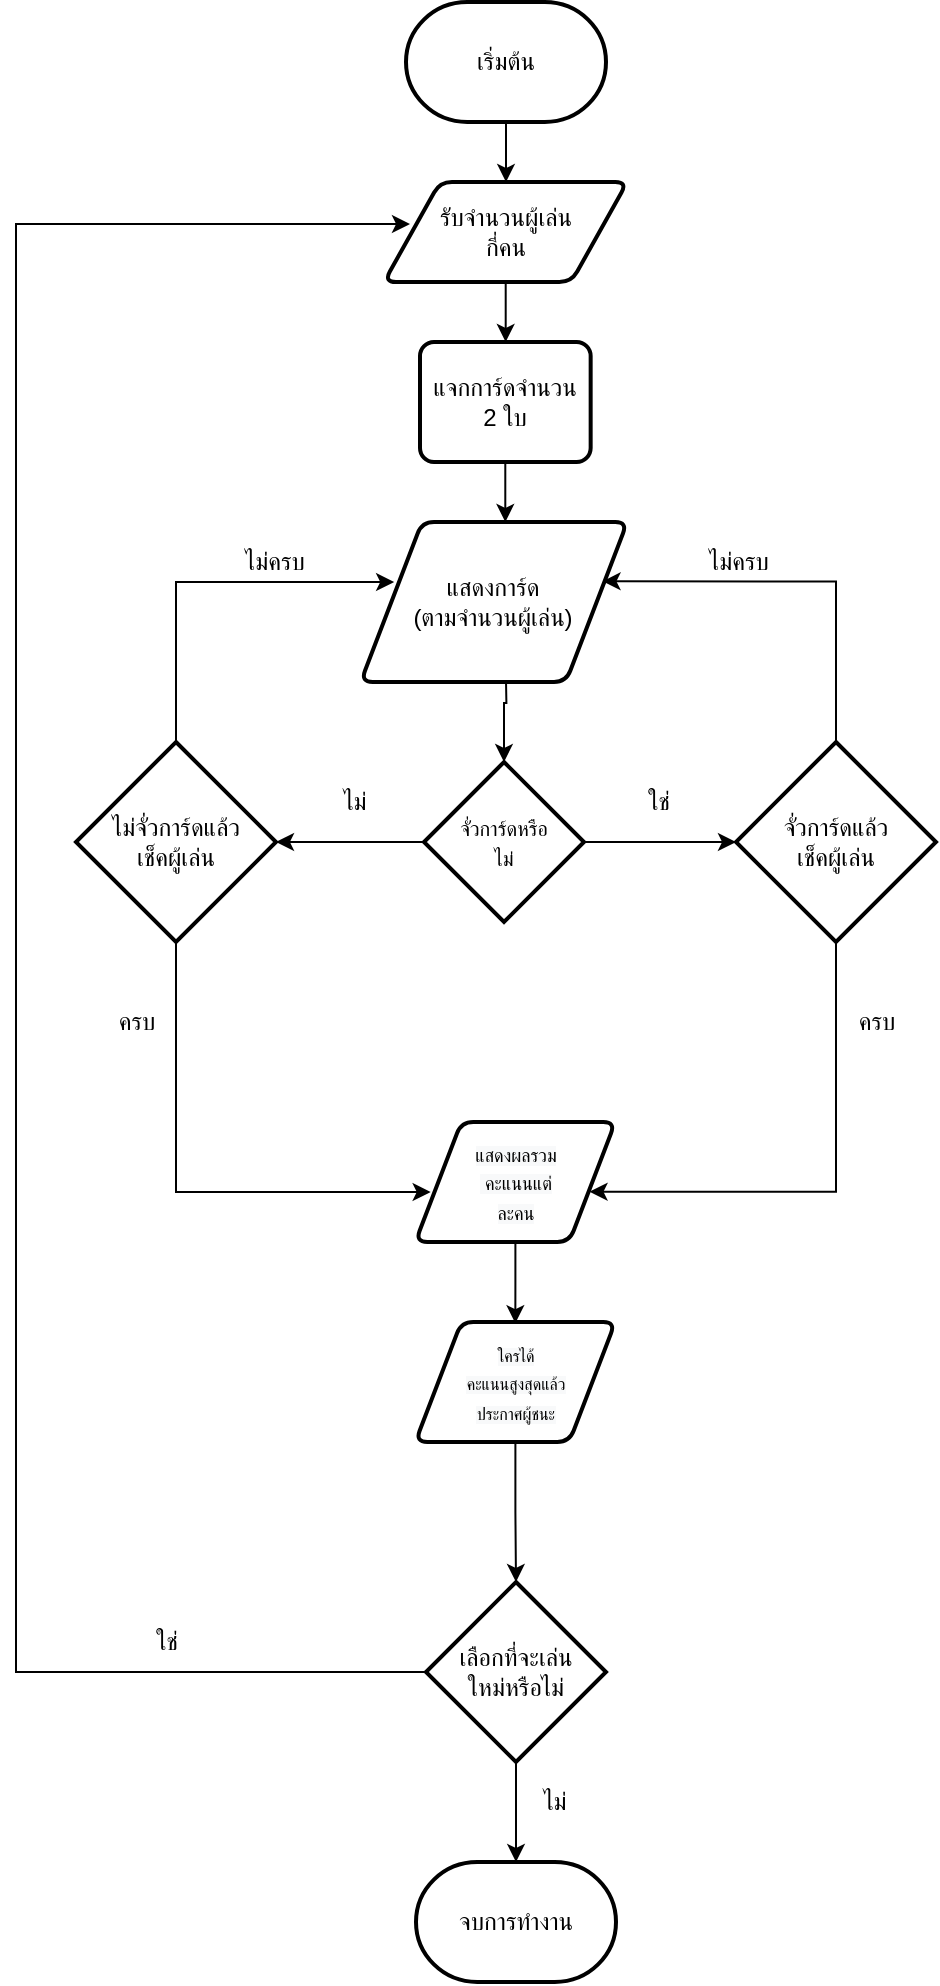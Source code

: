 <mxfile version="14.9.6" type="google"><diagram id="NSU61LdA2GOl4HPsQ61J" name="Page-1"><mxGraphModel dx="1185" dy="662" grid="1" gridSize="10" guides="1" tooltips="1" connect="1" arrows="1" fold="1" page="1" pageScale="1" pageWidth="827" pageHeight="1169" math="0" shadow="0"><root><mxCell id="0"/><mxCell id="1" parent="0"/><mxCell id="OBeiNKb8txNTW0HUdifc-2" style="edgeStyle=orthogonalEdgeStyle;rounded=0;orthogonalLoop=1;jettySize=auto;html=1;" parent="1" source="OBeiNKb8txNTW0HUdifc-1" edge="1"><mxGeometry relative="1" as="geometry"><mxPoint x="375" y="130" as="targetPoint"/></mxGeometry></mxCell><mxCell id="OBeiNKb8txNTW0HUdifc-1" value="เริ่มต้น" style="strokeWidth=2;html=1;shape=mxgraph.flowchart.terminator;whiteSpace=wrap;" parent="1" vertex="1"><mxGeometry x="325" y="40" width="100" height="60" as="geometry"/></mxCell><mxCell id="OBeiNKb8txNTW0HUdifc-4" style="edgeStyle=orthogonalEdgeStyle;rounded=0;orthogonalLoop=1;jettySize=auto;html=1;" parent="1" source="OBeiNKb8txNTW0HUdifc-3" edge="1"><mxGeometry relative="1" as="geometry"><mxPoint x="374.835" y="210" as="targetPoint"/></mxGeometry></mxCell><mxCell id="OBeiNKb8txNTW0HUdifc-3" value="รับจำนวนผู้เล่น&lt;br&gt;กี่คน" style="shape=parallelogram;html=1;strokeWidth=2;perimeter=parallelogramPerimeter;whiteSpace=wrap;rounded=1;arcSize=12;size=0.23;" parent="1" vertex="1"><mxGeometry x="314" y="130" width="121.67" height="50" as="geometry"/></mxCell><mxCell id="OBeiNKb8txNTW0HUdifc-6" style="edgeStyle=orthogonalEdgeStyle;rounded=0;orthogonalLoop=1;jettySize=auto;html=1;" parent="1" source="OBeiNKb8txNTW0HUdifc-5" edge="1"><mxGeometry relative="1" as="geometry"><mxPoint x="374.665" y="300" as="targetPoint"/></mxGeometry></mxCell><mxCell id="OBeiNKb8txNTW0HUdifc-5" value="แจกการ์ดจำนวน&lt;br&gt;2 ใบ" style="rounded=1;whiteSpace=wrap;html=1;absoluteArcSize=1;arcSize=14;strokeWidth=2;" parent="1" vertex="1"><mxGeometry x="332" y="210" width="85.33" height="60" as="geometry"/></mxCell><mxCell id="OBeiNKb8txNTW0HUdifc-47" style="edgeStyle=orthogonalEdgeStyle;rounded=0;orthogonalLoop=1;jettySize=auto;html=1;entryX=0.5;entryY=0;entryDx=0;entryDy=0;entryPerimeter=0;" parent="1" target="OBeiNKb8txNTW0HUdifc-8" edge="1"><mxGeometry relative="1" as="geometry"><mxPoint x="374.667" y="360.0" as="sourcePoint"/></mxGeometry></mxCell><mxCell id="OBeiNKb8txNTW0HUdifc-73" style="edgeStyle=orthogonalEdgeStyle;rounded=0;orthogonalLoop=1;jettySize=auto;html=1;entryX=1;entryY=0.5;entryDx=0;entryDy=0;entryPerimeter=0;" parent="1" source="OBeiNKb8txNTW0HUdifc-8" target="OBeiNKb8txNTW0HUdifc-68" edge="1"><mxGeometry relative="1" as="geometry"/></mxCell><mxCell id="OBeiNKb8txNTW0HUdifc-78" style="edgeStyle=orthogonalEdgeStyle;rounded=0;orthogonalLoop=1;jettySize=auto;html=1;entryX=0;entryY=0.5;entryDx=0;entryDy=0;entryPerimeter=0;" parent="1" source="OBeiNKb8txNTW0HUdifc-8" target="OBeiNKb8txNTW0HUdifc-67" edge="1"><mxGeometry relative="1" as="geometry"/></mxCell><mxCell id="OBeiNKb8txNTW0HUdifc-8" value="&lt;font size=&quot;1&quot;&gt;จั่วการ์ดหรือ&lt;br&gt;ไม่&lt;br&gt;&lt;/font&gt;" style="strokeWidth=2;html=1;shape=mxgraph.flowchart.decision;whiteSpace=wrap;" parent="1" vertex="1"><mxGeometry x="334.0" y="420" width="80" height="80" as="geometry"/></mxCell><mxCell id="OBeiNKb8txNTW0HUdifc-15" value="ใช่" style="text;html=1;align=center;verticalAlign=middle;resizable=0;points=[];autosize=1;strokeColor=none;" parent="1" vertex="1"><mxGeometry x="435.67" y="430" width="30" height="20" as="geometry"/></mxCell><mxCell id="OBeiNKb8txNTW0HUdifc-19" value="ไม่" style="text;html=1;align=center;verticalAlign=middle;resizable=0;points=[];autosize=1;strokeColor=none;" parent="1" vertex="1"><mxGeometry x="284" y="430" width="30" height="20" as="geometry"/></mxCell><mxCell id="OBeiNKb8txNTW0HUdifc-56" style="edgeStyle=orthogonalEdgeStyle;rounded=0;orthogonalLoop=1;jettySize=auto;html=1;" parent="1" source="OBeiNKb8txNTW0HUdifc-39" edge="1"><mxGeometry relative="1" as="geometry"><mxPoint x="327" y="151" as="targetPoint"/><Array as="points"><mxPoint x="130" y="875"/><mxPoint x="130" y="151"/></Array></mxGeometry></mxCell><mxCell id="OBeiNKb8txNTW0HUdifc-88" value="" style="edgeStyle=orthogonalEdgeStyle;rounded=0;orthogonalLoop=1;jettySize=auto;html=1;" parent="1" source="OBeiNKb8txNTW0HUdifc-39" target="OBeiNKb8txNTW0HUdifc-43" edge="1"><mxGeometry relative="1" as="geometry"/></mxCell><mxCell id="OBeiNKb8txNTW0HUdifc-39" value="เลือกที่จะเล่น&lt;br&gt;ใหม่หรือไม่" style="strokeWidth=2;html=1;shape=mxgraph.flowchart.decision;whiteSpace=wrap;" parent="1" vertex="1"><mxGeometry x="335.0" y="830" width="90" height="90" as="geometry"/></mxCell><mxCell id="OBeiNKb8txNTW0HUdifc-43" value="จบการทำงาน" style="strokeWidth=2;html=1;shape=mxgraph.flowchart.terminator;whiteSpace=wrap;" parent="1" vertex="1"><mxGeometry x="330" y="970" width="100" height="60" as="geometry"/></mxCell><mxCell id="OBeiNKb8txNTW0HUdifc-57" value="ใช่" style="text;html=1;align=center;verticalAlign=middle;resizable=0;points=[];autosize=1;strokeColor=none;" parent="1" vertex="1"><mxGeometry x="190" y="850" width="30" height="20" as="geometry"/></mxCell><mxCell id="OBeiNKb8txNTW0HUdifc-58" value="ไม่" style="text;html=1;align=center;verticalAlign=middle;resizable=0;points=[];autosize=1;strokeColor=none;" parent="1" vertex="1"><mxGeometry x="384" y="930" width="30" height="20" as="geometry"/></mxCell><mxCell id="OBeiNKb8txNTW0HUdifc-74" style="edgeStyle=orthogonalEdgeStyle;rounded=0;orthogonalLoop=1;jettySize=auto;html=1;entryX=0.907;entryY=0.371;entryDx=0;entryDy=0;entryPerimeter=0;" parent="1" source="OBeiNKb8txNTW0HUdifc-67" target="OBeiNKb8txNTW0HUdifc-81" edge="1"><mxGeometry relative="1" as="geometry"><mxPoint x="430.27" y="330.0" as="targetPoint"/><Array as="points"><mxPoint x="540" y="330"/></Array></mxGeometry></mxCell><mxCell id="OBeiNKb8txNTW0HUdifc-77" style="edgeStyle=orthogonalEdgeStyle;rounded=0;orthogonalLoop=1;jettySize=auto;html=1;entryX=0.871;entryY=0.581;entryDx=0;entryDy=0;entryPerimeter=0;" parent="1" source="OBeiNKb8txNTW0HUdifc-67" edge="1" target="OBeiNKb8txNTW0HUdifc-82"><mxGeometry relative="1" as="geometry"><mxPoint x="420.67" y="635" as="targetPoint"/><Array as="points"><mxPoint x="540" y="635"/></Array></mxGeometry></mxCell><mxCell id="OBeiNKb8txNTW0HUdifc-67" value="จั่วการ์ดแล้ว&lt;br&gt;เช็คผู้เล่น" style="strokeWidth=2;html=1;shape=mxgraph.flowchart.decision;whiteSpace=wrap;" parent="1" vertex="1"><mxGeometry x="490" y="410" width="100" height="100" as="geometry"/></mxCell><mxCell id="OBeiNKb8txNTW0HUdifc-70" style="edgeStyle=orthogonalEdgeStyle;rounded=0;orthogonalLoop=1;jettySize=auto;html=1;entryX=0;entryY=0.5;entryDx=0;entryDy=0;entryPerimeter=0;" parent="1" source="OBeiNKb8txNTW0HUdifc-68" edge="1"><mxGeometry relative="1" as="geometry"><mxPoint x="319.07" y="330.0" as="targetPoint"/><Array as="points"><mxPoint x="210" y="330"/></Array></mxGeometry></mxCell><mxCell id="OBeiNKb8txNTW0HUdifc-72" style="edgeStyle=orthogonalEdgeStyle;rounded=0;orthogonalLoop=1;jettySize=auto;html=1;entryX=0;entryY=0.5;entryDx=0;entryDy=0;entryPerimeter=0;" parent="1" source="OBeiNKb8txNTW0HUdifc-68" edge="1"><mxGeometry relative="1" as="geometry"><mxPoint x="337.34" y="635" as="targetPoint"/><Array as="points"><mxPoint x="210" y="635"/></Array></mxGeometry></mxCell><mxCell id="OBeiNKb8txNTW0HUdifc-68" value="ไม่จั่วการ์ดแล้ว&lt;br&gt;เช็คผู้เล่น" style="strokeWidth=2;html=1;shape=mxgraph.flowchart.decision;whiteSpace=wrap;" parent="1" vertex="1"><mxGeometry x="160" y="410" width="100" height="100" as="geometry"/></mxCell><mxCell id="OBeiNKb8txNTW0HUdifc-71" value="ไม่ครบ" style="text;html=1;align=center;verticalAlign=middle;resizable=0;points=[];autosize=1;strokeColor=none;" parent="1" vertex="1"><mxGeometry x="234" y="310" width="50" height="20" as="geometry"/></mxCell><mxCell id="OBeiNKb8txNTW0HUdifc-75" value="ไม่ครบ" style="text;html=1;align=center;verticalAlign=middle;resizable=0;points=[];autosize=1;strokeColor=none;" parent="1" vertex="1"><mxGeometry x="465.67" y="310" width="50" height="20" as="geometry"/></mxCell><mxCell id="OBeiNKb8txNTW0HUdifc-76" value="ครบ" style="text;html=1;align=center;verticalAlign=middle;resizable=0;points=[];autosize=1;strokeColor=none;" parent="1" vertex="1"><mxGeometry x="170" y="540" width="40" height="20" as="geometry"/></mxCell><mxCell id="OBeiNKb8txNTW0HUdifc-79" value="ครบ" style="text;html=1;align=center;verticalAlign=middle;resizable=0;points=[];autosize=1;strokeColor=none;" parent="1" vertex="1"><mxGeometry x="540" y="540" width="40" height="20" as="geometry"/></mxCell><mxCell id="OBeiNKb8txNTW0HUdifc-81" value="&lt;span&gt;แสดงการ์ด&lt;/span&gt;&lt;br&gt;&lt;span&gt;(ตามจำนวนผู้เล่น)&lt;/span&gt;" style="shape=parallelogram;html=1;strokeWidth=2;perimeter=parallelogramPerimeter;whiteSpace=wrap;rounded=1;arcSize=12;size=0.23;" parent="1" vertex="1"><mxGeometry x="302.34" y="300" width="133.33" height="80" as="geometry"/></mxCell><mxCell id="OBeiNKb8txNTW0HUdifc-85" style="edgeStyle=orthogonalEdgeStyle;rounded=0;orthogonalLoop=1;jettySize=auto;html=1;entryX=0.55;entryY=0.01;entryDx=0;entryDy=0;entryPerimeter=0;" parent="1" source="OBeiNKb8txNTW0HUdifc-82" edge="1"><mxGeometry relative="1" as="geometry"><mxPoint x="379.67" y="700.6" as="targetPoint"/></mxGeometry></mxCell><mxCell id="OBeiNKb8txNTW0HUdifc-82" value="&#10;&#10;&lt;span style=&quot;color: rgb(0, 0, 0); font-family: helvetica; font-size: 9px; font-style: normal; font-weight: 400; letter-spacing: normal; text-align: center; text-indent: 0px; text-transform: none; word-spacing: 0px; background-color: rgb(248, 249, 250); display: inline; float: none;&quot;&gt;แสดงผลรวม&lt;/span&gt;&lt;br style=&quot;color: rgb(0, 0, 0); font-family: helvetica; font-size: 9px; font-style: normal; font-weight: 400; letter-spacing: normal; text-align: center; text-indent: 0px; text-transform: none; word-spacing: 0px; background-color: rgb(248, 249, 250);&quot;&gt;&lt;span style=&quot;color: rgb(0, 0, 0); font-family: helvetica; font-size: 9px; font-style: normal; font-weight: 400; letter-spacing: normal; text-align: center; text-indent: 0px; text-transform: none; word-spacing: 0px; background-color: rgb(248, 249, 250); display: inline; float: none;&quot;&gt;&amp;nbsp;คะแนนแต่&lt;/span&gt;&lt;br style=&quot;color: rgb(0, 0, 0); font-family: helvetica; font-size: 9px; font-style: normal; font-weight: 400; letter-spacing: normal; text-align: center; text-indent: 0px; text-transform: none; word-spacing: 0px; background-color: rgb(248, 249, 250);&quot;&gt;&lt;span style=&quot;color: rgb(0, 0, 0); font-family: helvetica; font-size: 9px; font-style: normal; font-weight: 400; letter-spacing: normal; text-align: center; text-indent: 0px; text-transform: none; word-spacing: 0px; background-color: rgb(248, 249, 250); display: inline; float: none;&quot;&gt;ละคน&lt;/span&gt;&#10;&#10;" style="shape=parallelogram;html=1;strokeWidth=2;perimeter=parallelogramPerimeter;whiteSpace=wrap;rounded=1;arcSize=12;size=0.23;" parent="1" vertex="1"><mxGeometry x="329.67" y="600" width="100" height="60" as="geometry"/></mxCell><mxCell id="OBeiNKb8txNTW0HUdifc-87" value="" style="edgeStyle=orthogonalEdgeStyle;rounded=0;orthogonalLoop=1;jettySize=auto;html=1;" parent="1" source="OBeiNKb8txNTW0HUdifc-83" target="OBeiNKb8txNTW0HUdifc-39" edge="1"><mxGeometry relative="1" as="geometry"/></mxCell><mxCell id="OBeiNKb8txNTW0HUdifc-83" value="&#10;&#10;&lt;span style=&quot;color: rgb(0, 0, 0); font-family: helvetica; font-size: 8px; font-style: normal; font-weight: 400; letter-spacing: normal; text-align: center; text-indent: 0px; text-transform: none; word-spacing: 0px; background-color: rgb(248, 249, 250); display: inline; float: none;&quot;&gt;ใครได้&lt;/span&gt;&lt;br style=&quot;color: rgb(0, 0, 0); font-family: helvetica; font-size: 8px; font-style: normal; font-weight: 400; letter-spacing: normal; text-align: center; text-indent: 0px; text-transform: none; word-spacing: 0px; background-color: rgb(248, 249, 250);&quot;&gt;&lt;span style=&quot;color: rgb(0, 0, 0); font-family: helvetica; font-size: 8px; font-style: normal; font-weight: 400; letter-spacing: normal; text-align: center; text-indent: 0px; text-transform: none; word-spacing: 0px; background-color: rgb(248, 249, 250); display: inline; float: none;&quot;&gt;คะแนนสูงสุดแล้ว&lt;/span&gt;&lt;br style=&quot;color: rgb(0, 0, 0); font-family: helvetica; font-size: 8px; font-style: normal; font-weight: 400; letter-spacing: normal; text-align: center; text-indent: 0px; text-transform: none; word-spacing: 0px; background-color: rgb(248, 249, 250);&quot;&gt;&lt;span style=&quot;color: rgb(0, 0, 0); font-family: helvetica; font-size: 8px; font-style: normal; font-weight: 400; letter-spacing: normal; text-align: center; text-indent: 0px; text-transform: none; word-spacing: 0px; background-color: rgb(248, 249, 250); display: inline; float: none;&quot;&gt;ประกาศผู้ชนะ&lt;/span&gt;&#10;&#10;" style="shape=parallelogram;html=1;strokeWidth=2;perimeter=parallelogramPerimeter;whiteSpace=wrap;rounded=1;arcSize=12;size=0.23;" parent="1" vertex="1"><mxGeometry x="329.67" y="700" width="100" height="60" as="geometry"/></mxCell></root></mxGraphModel></diagram></mxfile>